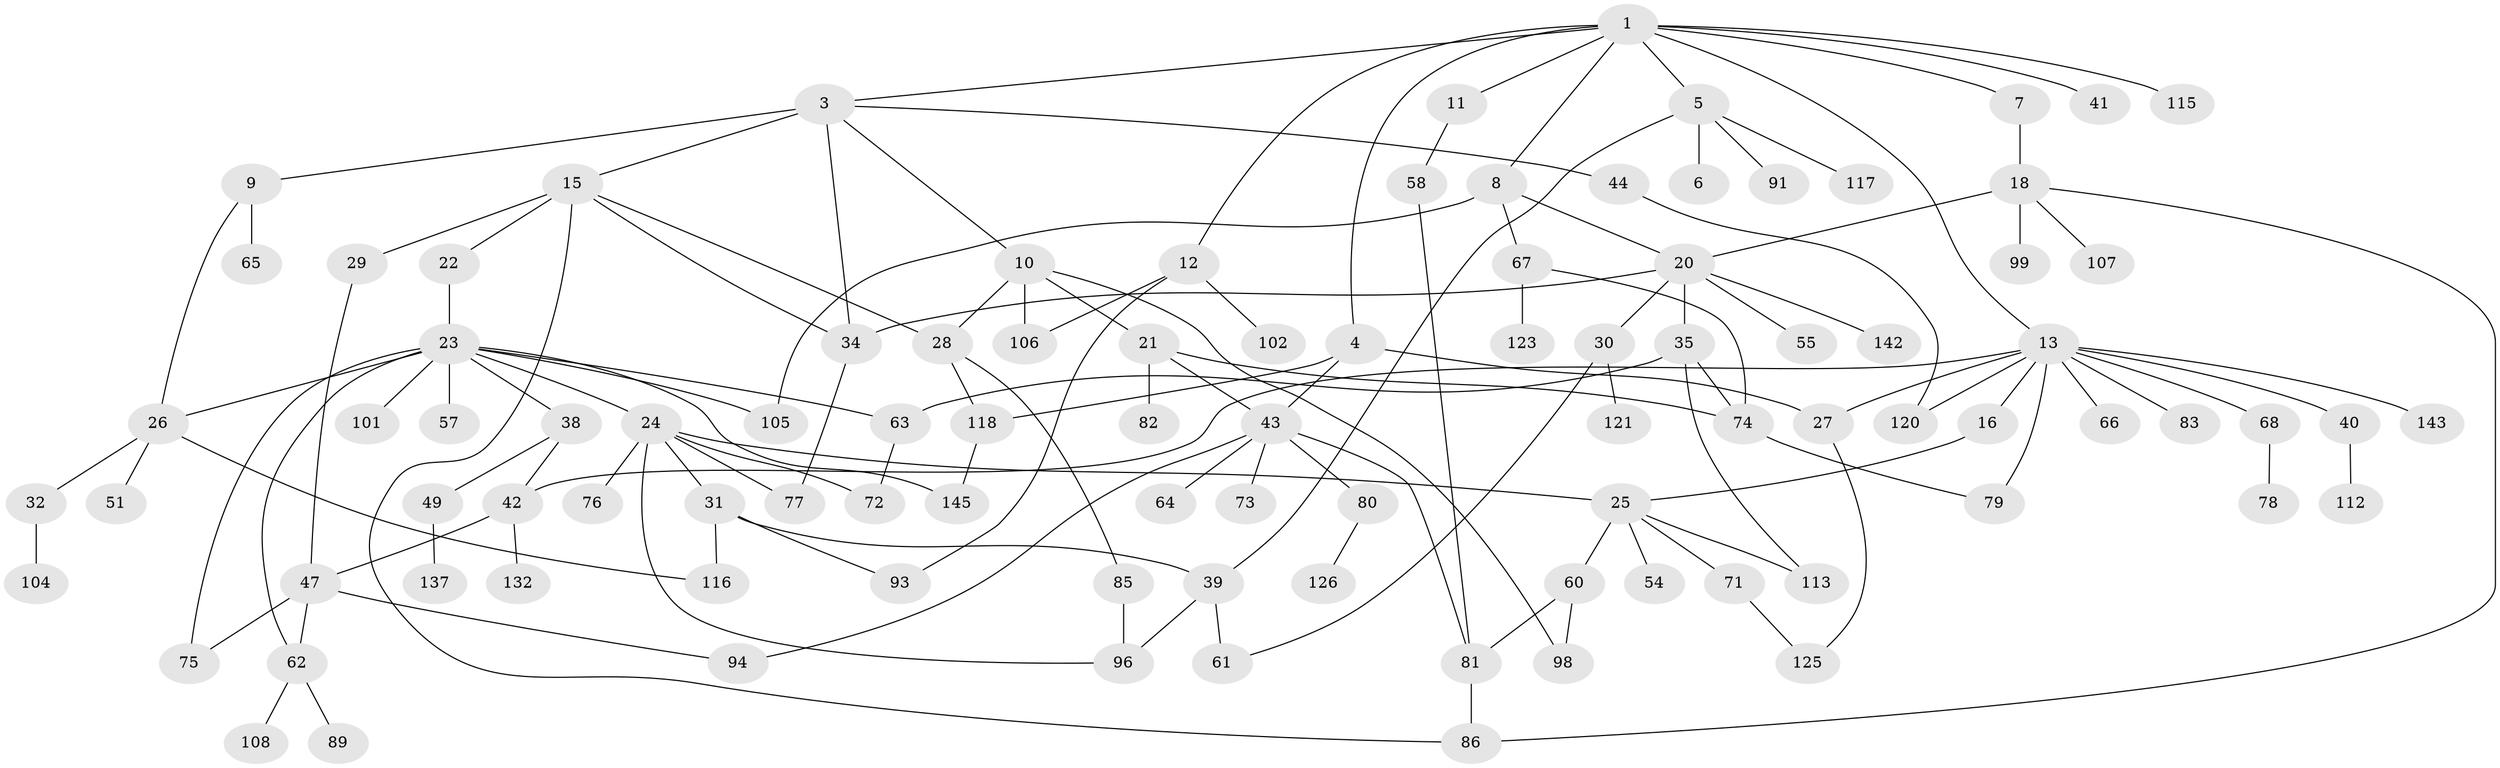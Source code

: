 // Generated by graph-tools (version 1.1) at 2025/51/02/27/25 19:51:40]
// undirected, 98 vertices, 134 edges
graph export_dot {
graph [start="1"]
  node [color=gray90,style=filled];
  1 [super="+2"];
  3 [super="+36"];
  4 [super="+90"];
  5 [super="+17"];
  6;
  7;
  8;
  9;
  10 [super="+19"];
  11;
  12 [super="+111"];
  13 [super="+14"];
  15;
  16 [super="+46"];
  18 [super="+33"];
  20 [super="+127"];
  21 [super="+37"];
  22;
  23 [super="+69"];
  24 [super="+48"];
  25 [super="+52"];
  26 [super="+88"];
  27 [super="+110"];
  28 [super="+119"];
  29 [super="+56"];
  30;
  31 [super="+139"];
  32;
  34 [super="+134"];
  35 [super="+97"];
  38 [super="+59"];
  39 [super="+53"];
  40;
  41;
  42 [super="+50"];
  43 [super="+45"];
  44;
  47 [super="+135"];
  49 [super="+100"];
  51;
  54;
  55;
  57;
  58 [super="+133"];
  60 [super="+70"];
  61;
  62 [super="+131"];
  63;
  64;
  65;
  66;
  67 [super="+87"];
  68 [super="+92"];
  71;
  72 [super="+109"];
  73;
  74 [super="+122"];
  75 [super="+103"];
  76 [super="+124"];
  77 [super="+144"];
  78;
  79 [super="+114"];
  80;
  81 [super="+129"];
  82;
  83 [super="+84"];
  85 [super="+136"];
  86 [super="+138"];
  89;
  91;
  93 [super="+141"];
  94 [super="+95"];
  96;
  98 [super="+140"];
  99;
  101;
  102;
  104;
  105 [super="+128"];
  106;
  107;
  108;
  112;
  113;
  115;
  116;
  117;
  118 [super="+130"];
  120;
  121;
  123;
  125;
  126;
  132;
  137;
  142;
  143;
  145;
  1 -- 8;
  1 -- 41;
  1 -- 3;
  1 -- 4;
  1 -- 5;
  1 -- 7;
  1 -- 11;
  1 -- 12;
  1 -- 13;
  1 -- 115;
  3 -- 9;
  3 -- 10;
  3 -- 15;
  3 -- 34;
  3 -- 44;
  4 -- 27;
  4 -- 118;
  4 -- 43;
  5 -- 6;
  5 -- 91;
  5 -- 39;
  5 -- 117;
  7 -- 18;
  8 -- 20;
  8 -- 67;
  8 -- 105;
  9 -- 26;
  9 -- 65;
  10 -- 21;
  10 -- 106;
  10 -- 28;
  10 -- 98;
  11 -- 58;
  12 -- 93;
  12 -- 102;
  12 -- 106;
  13 -- 27;
  13 -- 40;
  13 -- 42;
  13 -- 120;
  13 -- 143;
  13 -- 16;
  13 -- 66;
  13 -- 68;
  13 -- 83;
  13 -- 79;
  15 -- 22;
  15 -- 29;
  15 -- 86;
  15 -- 28;
  15 -- 34;
  16 -- 25;
  18 -- 99;
  18 -- 107;
  18 -- 86;
  18 -- 20;
  20 -- 30;
  20 -- 35;
  20 -- 55;
  20 -- 34;
  20 -- 142;
  21 -- 43;
  21 -- 82;
  21 -- 74;
  22 -- 23;
  23 -- 24;
  23 -- 38;
  23 -- 57;
  23 -- 63;
  23 -- 145;
  23 -- 105;
  23 -- 101;
  23 -- 26;
  23 -- 75;
  23 -- 62;
  24 -- 25;
  24 -- 31;
  24 -- 77;
  24 -- 72;
  24 -- 76;
  24 -- 96;
  25 -- 71;
  25 -- 113;
  25 -- 60;
  25 -- 54;
  26 -- 32;
  26 -- 51;
  26 -- 116;
  27 -- 125;
  28 -- 85;
  28 -- 118;
  29 -- 47;
  30 -- 61;
  30 -- 121;
  31 -- 39;
  31 -- 116;
  31 -- 93;
  32 -- 104;
  34 -- 77;
  35 -- 113;
  35 -- 74;
  35 -- 63;
  38 -- 49;
  38 -- 42;
  39 -- 96;
  39 -- 61;
  40 -- 112;
  42 -- 47;
  42 -- 132;
  43 -- 73;
  43 -- 80;
  43 -- 81;
  43 -- 94;
  43 -- 64;
  44 -- 120;
  47 -- 62;
  47 -- 75;
  47 -- 94;
  49 -- 137;
  58 -- 81;
  60 -- 81;
  60 -- 98;
  62 -- 89;
  62 -- 108;
  63 -- 72;
  67 -- 123;
  67 -- 74;
  68 -- 78;
  71 -- 125;
  74 -- 79;
  80 -- 126;
  81 -- 86;
  85 -- 96;
  118 -- 145;
}
